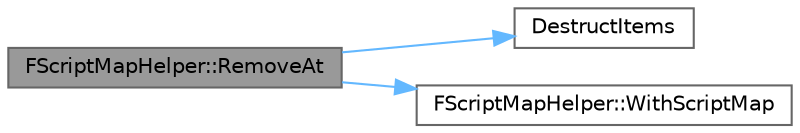 digraph "FScriptMapHelper::RemoveAt"
{
 // INTERACTIVE_SVG=YES
 // LATEX_PDF_SIZE
  bgcolor="transparent";
  edge [fontname=Helvetica,fontsize=10,labelfontname=Helvetica,labelfontsize=10];
  node [fontname=Helvetica,fontsize=10,shape=box,height=0.2,width=0.4];
  rankdir="LR";
  Node1 [id="Node000001",label="FScriptMapHelper::RemoveAt",height=0.2,width=0.4,color="gray40", fillcolor="grey60", style="filled", fontcolor="black",tooltip="Removes an element at the specified index, destroying it."];
  Node1 -> Node2 [id="edge1_Node000001_Node000002",color="steelblue1",style="solid",tooltip=" "];
  Node2 [id="Node000002",label="DestructItems",height=0.2,width=0.4,color="grey40", fillcolor="white", style="filled",URL="$db/dea/MemoryOps_8h.html#a0b36507a3186ec48a12d43548b47f669",tooltip="Destructs a range of items in memory."];
  Node1 -> Node3 [id="edge2_Node000001_Node000003",color="steelblue1",style="solid",tooltip=" "];
  Node3 [id="Node000003",label="FScriptMapHelper::WithScriptMap",height=0.2,width=0.4,color="grey40", fillcolor="white", style="filled",URL="$d4/d21/classFScriptMapHelper.html#ad068ece7a3e0a66870836ea53dd93df9",tooltip=" "];
}
